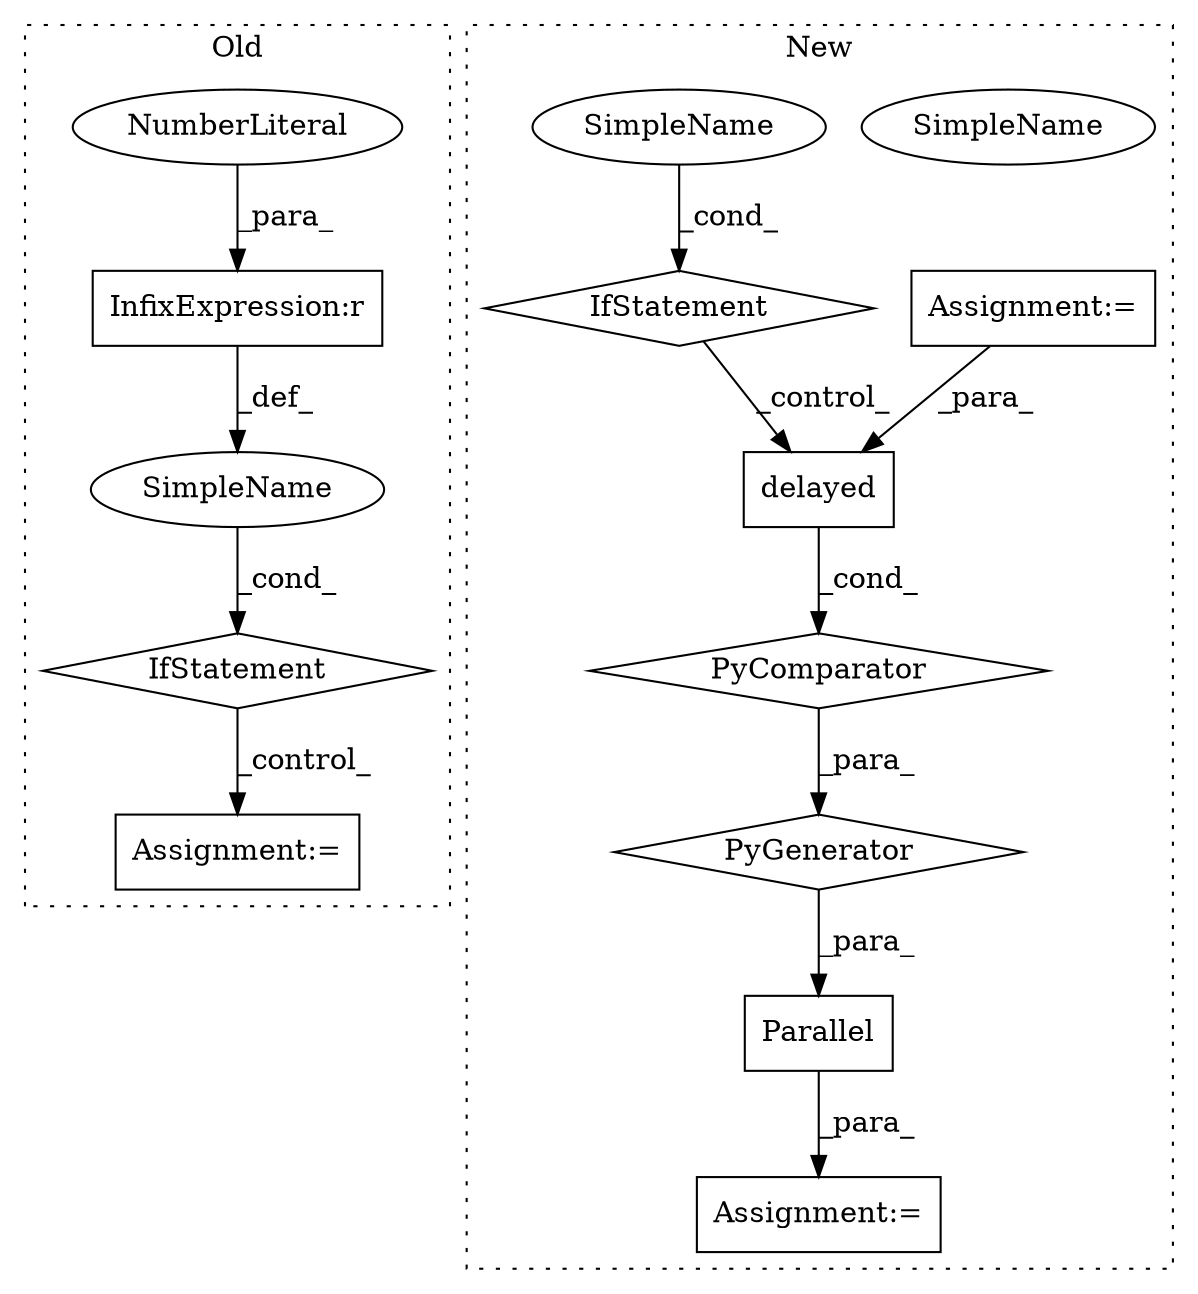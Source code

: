 digraph G {
subgraph cluster0 {
1 [label="IfStatement" a="25" s="2145,2166" l="4,2" shape="diamond"];
10 [label="SimpleName" a="42" s="" l="" shape="ellipse"];
11 [label="Assignment:=" a="7" s="2181" l="1" shape="box"];
12 [label="InfixExpression:r" a="27" s="2162" l="3" shape="box"];
13 [label="NumberLiteral" a="34" s="2165" l="1" shape="ellipse"];
label = "Old";
style="dotted";
}
subgraph cluster1 {
2 [label="delayed" a="32" s="2753,2798" l="8,1" shape="box"];
3 [label="IfStatement" a="25" s="2863" l="44" shape="diamond"];
4 [label="PyGenerator" a="107" s="2753" l="160" shape="diamond"];
5 [label="PyComparator" a="113" s="2863" l="44" shape="diamond"];
6 [label="Assignment:=" a="7" s="2863" l="44" shape="box"];
7 [label="SimpleName" a="42" s="2902" l="5" shape="ellipse"];
8 [label="Assignment:=" a="7" s="2732" l="1" shape="box"];
9 [label="Parallel" a="32" s="2733,2913" l="20,-3" shape="box"];
14 [label="SimpleName" a="42" s="2902" l="5" shape="ellipse"];
label = "New";
style="dotted";
}
1 -> 11 [label="_control_"];
2 -> 5 [label="_cond_"];
3 -> 2 [label="_control_"];
4 -> 9 [label="_para_"];
5 -> 4 [label="_para_"];
6 -> 2 [label="_para_"];
9 -> 8 [label="_para_"];
10 -> 1 [label="_cond_"];
12 -> 10 [label="_def_"];
13 -> 12 [label="_para_"];
14 -> 3 [label="_cond_"];
}